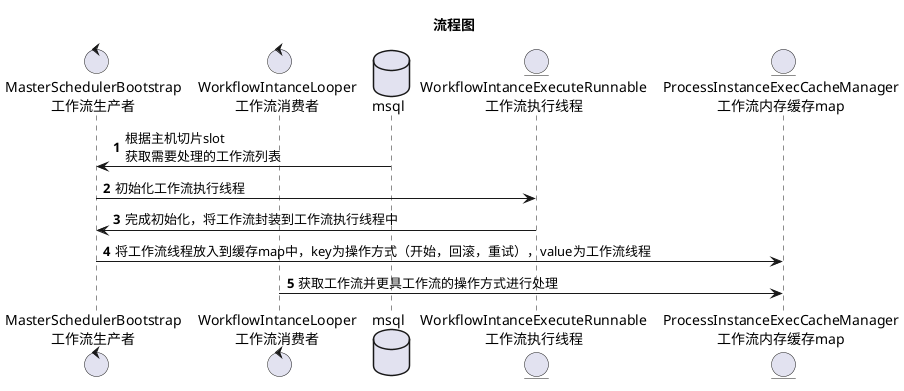 @startuml
'https://plantuml.com/sequence-diagram

title: 流程图
autonumber

control "MasterSchedulerBootstrap\n工作流生产者" as 工作流生产者
control "WorkflowIntanceLooper\n工作流消费者" as 工作流消费者
database "msql" as 数据库
entity "WorkflowIntanceExecuteRunnable\n工作流执行线程" as 工作流执行线程
entity "ProcessInstanceExecCacheManager\n工作流内存缓存map" as 缓存map

数据库 -> 工作流生产者: 根据主机切片slot\n获取需要处理的工作流列表
工作流生产者 -> 工作流执行线程:初始化工作流执行线程
工作流执行线程 -> 工作流生产者:完成初始化，将工作流封装到工作流执行线程中
工作流生产者 -> 缓存map:将工作流线程放入到缓存map中，key为操作方式（开始，回滚，重试），value为工作流线程
工作流消费者->缓存map:获取工作流并更具工作流的操作方式进行处理
@enduml